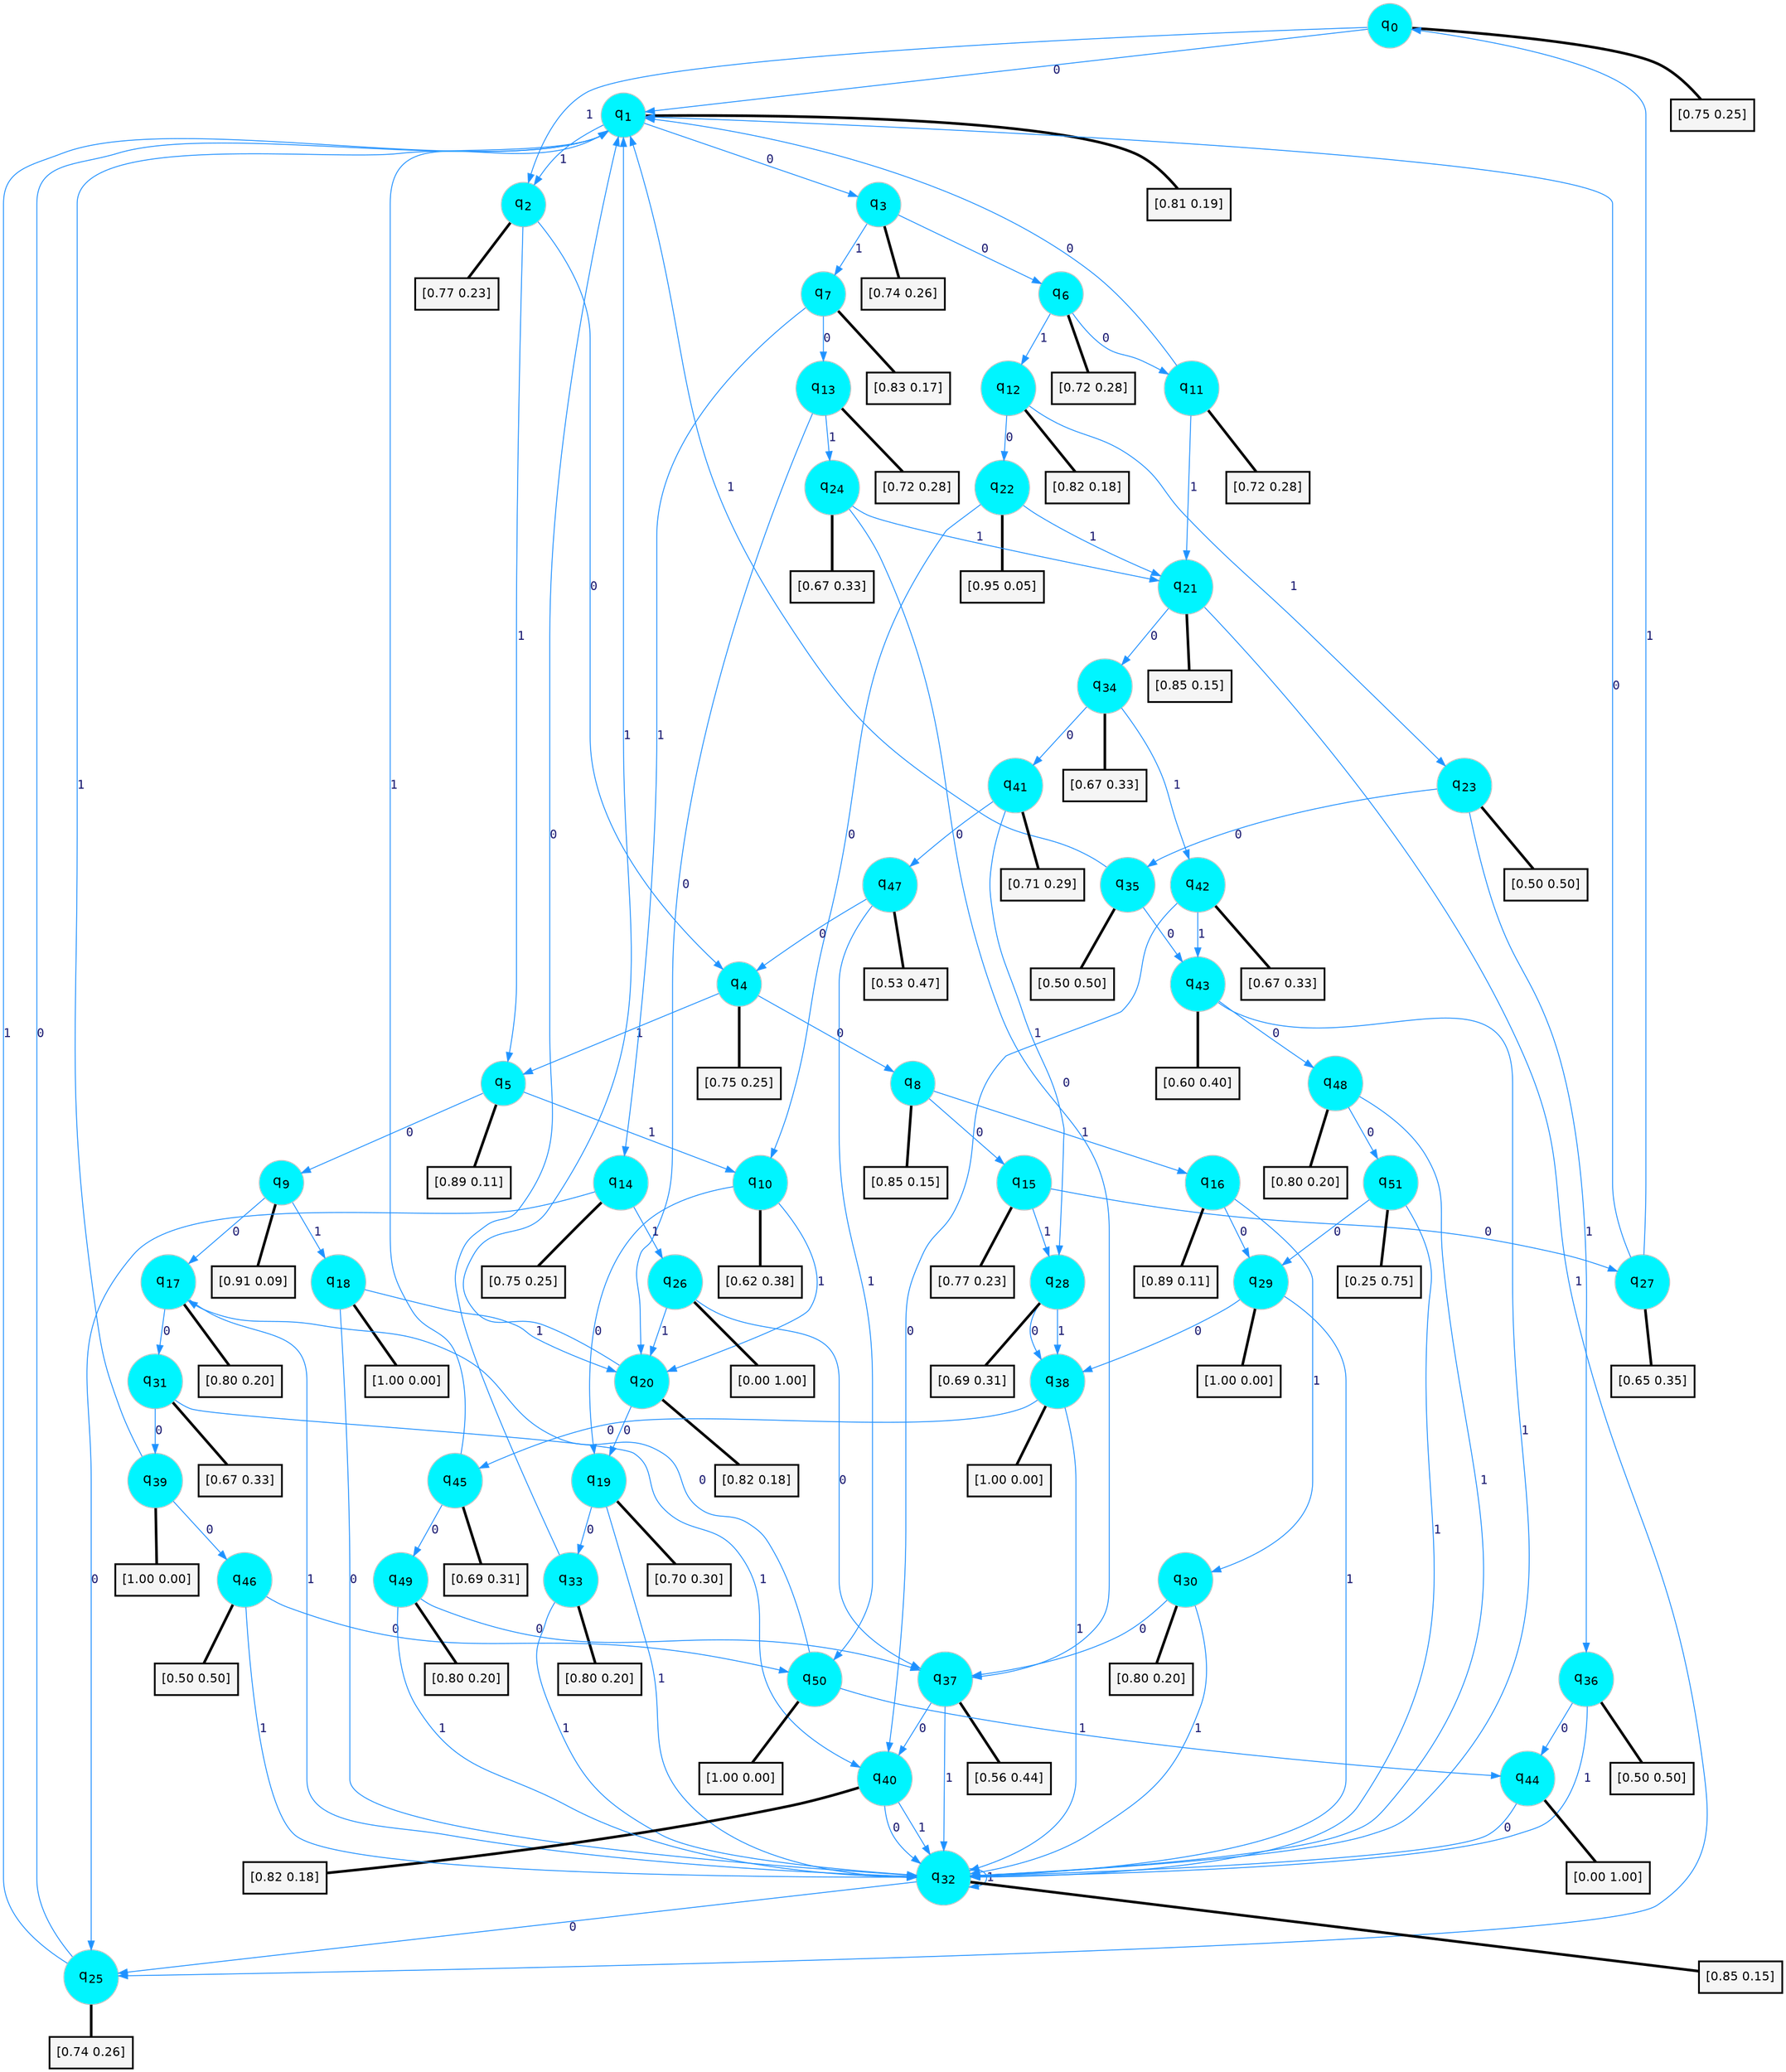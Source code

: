 digraph G {
graph [
bgcolor=transparent, dpi=300, rankdir=TD, size="40,25"];
node [
color=gray, fillcolor=turquoise1, fontcolor=black, fontname=Helvetica, fontsize=16, fontweight=bold, shape=circle, style=filled];
edge [
arrowsize=1, color=dodgerblue1, fontcolor=midnightblue, fontname=courier, fontweight=bold, penwidth=1, style=solid, weight=20];
0[label=<q<SUB>0</SUB>>];
1[label=<q<SUB>1</SUB>>];
2[label=<q<SUB>2</SUB>>];
3[label=<q<SUB>3</SUB>>];
4[label=<q<SUB>4</SUB>>];
5[label=<q<SUB>5</SUB>>];
6[label=<q<SUB>6</SUB>>];
7[label=<q<SUB>7</SUB>>];
8[label=<q<SUB>8</SUB>>];
9[label=<q<SUB>9</SUB>>];
10[label=<q<SUB>10</SUB>>];
11[label=<q<SUB>11</SUB>>];
12[label=<q<SUB>12</SUB>>];
13[label=<q<SUB>13</SUB>>];
14[label=<q<SUB>14</SUB>>];
15[label=<q<SUB>15</SUB>>];
16[label=<q<SUB>16</SUB>>];
17[label=<q<SUB>17</SUB>>];
18[label=<q<SUB>18</SUB>>];
19[label=<q<SUB>19</SUB>>];
20[label=<q<SUB>20</SUB>>];
21[label=<q<SUB>21</SUB>>];
22[label=<q<SUB>22</SUB>>];
23[label=<q<SUB>23</SUB>>];
24[label=<q<SUB>24</SUB>>];
25[label=<q<SUB>25</SUB>>];
26[label=<q<SUB>26</SUB>>];
27[label=<q<SUB>27</SUB>>];
28[label=<q<SUB>28</SUB>>];
29[label=<q<SUB>29</SUB>>];
30[label=<q<SUB>30</SUB>>];
31[label=<q<SUB>31</SUB>>];
32[label=<q<SUB>32</SUB>>];
33[label=<q<SUB>33</SUB>>];
34[label=<q<SUB>34</SUB>>];
35[label=<q<SUB>35</SUB>>];
36[label=<q<SUB>36</SUB>>];
37[label=<q<SUB>37</SUB>>];
38[label=<q<SUB>38</SUB>>];
39[label=<q<SUB>39</SUB>>];
40[label=<q<SUB>40</SUB>>];
41[label=<q<SUB>41</SUB>>];
42[label=<q<SUB>42</SUB>>];
43[label=<q<SUB>43</SUB>>];
44[label=<q<SUB>44</SUB>>];
45[label=<q<SUB>45</SUB>>];
46[label=<q<SUB>46</SUB>>];
47[label=<q<SUB>47</SUB>>];
48[label=<q<SUB>48</SUB>>];
49[label=<q<SUB>49</SUB>>];
50[label=<q<SUB>50</SUB>>];
51[label=<q<SUB>51</SUB>>];
52[label="[0.75 0.25]", shape=box,fontcolor=black, fontname=Helvetica, fontsize=14, penwidth=2, fillcolor=whitesmoke,color=black];
53[label="[0.81 0.19]", shape=box,fontcolor=black, fontname=Helvetica, fontsize=14, penwidth=2, fillcolor=whitesmoke,color=black];
54[label="[0.77 0.23]", shape=box,fontcolor=black, fontname=Helvetica, fontsize=14, penwidth=2, fillcolor=whitesmoke,color=black];
55[label="[0.74 0.26]", shape=box,fontcolor=black, fontname=Helvetica, fontsize=14, penwidth=2, fillcolor=whitesmoke,color=black];
56[label="[0.75 0.25]", shape=box,fontcolor=black, fontname=Helvetica, fontsize=14, penwidth=2, fillcolor=whitesmoke,color=black];
57[label="[0.89 0.11]", shape=box,fontcolor=black, fontname=Helvetica, fontsize=14, penwidth=2, fillcolor=whitesmoke,color=black];
58[label="[0.72 0.28]", shape=box,fontcolor=black, fontname=Helvetica, fontsize=14, penwidth=2, fillcolor=whitesmoke,color=black];
59[label="[0.83 0.17]", shape=box,fontcolor=black, fontname=Helvetica, fontsize=14, penwidth=2, fillcolor=whitesmoke,color=black];
60[label="[0.85 0.15]", shape=box,fontcolor=black, fontname=Helvetica, fontsize=14, penwidth=2, fillcolor=whitesmoke,color=black];
61[label="[0.91 0.09]", shape=box,fontcolor=black, fontname=Helvetica, fontsize=14, penwidth=2, fillcolor=whitesmoke,color=black];
62[label="[0.62 0.38]", shape=box,fontcolor=black, fontname=Helvetica, fontsize=14, penwidth=2, fillcolor=whitesmoke,color=black];
63[label="[0.72 0.28]", shape=box,fontcolor=black, fontname=Helvetica, fontsize=14, penwidth=2, fillcolor=whitesmoke,color=black];
64[label="[0.82 0.18]", shape=box,fontcolor=black, fontname=Helvetica, fontsize=14, penwidth=2, fillcolor=whitesmoke,color=black];
65[label="[0.72 0.28]", shape=box,fontcolor=black, fontname=Helvetica, fontsize=14, penwidth=2, fillcolor=whitesmoke,color=black];
66[label="[0.75 0.25]", shape=box,fontcolor=black, fontname=Helvetica, fontsize=14, penwidth=2, fillcolor=whitesmoke,color=black];
67[label="[0.77 0.23]", shape=box,fontcolor=black, fontname=Helvetica, fontsize=14, penwidth=2, fillcolor=whitesmoke,color=black];
68[label="[0.89 0.11]", shape=box,fontcolor=black, fontname=Helvetica, fontsize=14, penwidth=2, fillcolor=whitesmoke,color=black];
69[label="[0.80 0.20]", shape=box,fontcolor=black, fontname=Helvetica, fontsize=14, penwidth=2, fillcolor=whitesmoke,color=black];
70[label="[1.00 0.00]", shape=box,fontcolor=black, fontname=Helvetica, fontsize=14, penwidth=2, fillcolor=whitesmoke,color=black];
71[label="[0.70 0.30]", shape=box,fontcolor=black, fontname=Helvetica, fontsize=14, penwidth=2, fillcolor=whitesmoke,color=black];
72[label="[0.82 0.18]", shape=box,fontcolor=black, fontname=Helvetica, fontsize=14, penwidth=2, fillcolor=whitesmoke,color=black];
73[label="[0.85 0.15]", shape=box,fontcolor=black, fontname=Helvetica, fontsize=14, penwidth=2, fillcolor=whitesmoke,color=black];
74[label="[0.95 0.05]", shape=box,fontcolor=black, fontname=Helvetica, fontsize=14, penwidth=2, fillcolor=whitesmoke,color=black];
75[label="[0.50 0.50]", shape=box,fontcolor=black, fontname=Helvetica, fontsize=14, penwidth=2, fillcolor=whitesmoke,color=black];
76[label="[0.67 0.33]", shape=box,fontcolor=black, fontname=Helvetica, fontsize=14, penwidth=2, fillcolor=whitesmoke,color=black];
77[label="[0.74 0.26]", shape=box,fontcolor=black, fontname=Helvetica, fontsize=14, penwidth=2, fillcolor=whitesmoke,color=black];
78[label="[0.00 1.00]", shape=box,fontcolor=black, fontname=Helvetica, fontsize=14, penwidth=2, fillcolor=whitesmoke,color=black];
79[label="[0.65 0.35]", shape=box,fontcolor=black, fontname=Helvetica, fontsize=14, penwidth=2, fillcolor=whitesmoke,color=black];
80[label="[0.69 0.31]", shape=box,fontcolor=black, fontname=Helvetica, fontsize=14, penwidth=2, fillcolor=whitesmoke,color=black];
81[label="[1.00 0.00]", shape=box,fontcolor=black, fontname=Helvetica, fontsize=14, penwidth=2, fillcolor=whitesmoke,color=black];
82[label="[0.80 0.20]", shape=box,fontcolor=black, fontname=Helvetica, fontsize=14, penwidth=2, fillcolor=whitesmoke,color=black];
83[label="[0.67 0.33]", shape=box,fontcolor=black, fontname=Helvetica, fontsize=14, penwidth=2, fillcolor=whitesmoke,color=black];
84[label="[0.85 0.15]", shape=box,fontcolor=black, fontname=Helvetica, fontsize=14, penwidth=2, fillcolor=whitesmoke,color=black];
85[label="[0.80 0.20]", shape=box,fontcolor=black, fontname=Helvetica, fontsize=14, penwidth=2, fillcolor=whitesmoke,color=black];
86[label="[0.67 0.33]", shape=box,fontcolor=black, fontname=Helvetica, fontsize=14, penwidth=2, fillcolor=whitesmoke,color=black];
87[label="[0.50 0.50]", shape=box,fontcolor=black, fontname=Helvetica, fontsize=14, penwidth=2, fillcolor=whitesmoke,color=black];
88[label="[0.50 0.50]", shape=box,fontcolor=black, fontname=Helvetica, fontsize=14, penwidth=2, fillcolor=whitesmoke,color=black];
89[label="[0.56 0.44]", shape=box,fontcolor=black, fontname=Helvetica, fontsize=14, penwidth=2, fillcolor=whitesmoke,color=black];
90[label="[1.00 0.00]", shape=box,fontcolor=black, fontname=Helvetica, fontsize=14, penwidth=2, fillcolor=whitesmoke,color=black];
91[label="[1.00 0.00]", shape=box,fontcolor=black, fontname=Helvetica, fontsize=14, penwidth=2, fillcolor=whitesmoke,color=black];
92[label="[0.82 0.18]", shape=box,fontcolor=black, fontname=Helvetica, fontsize=14, penwidth=2, fillcolor=whitesmoke,color=black];
93[label="[0.71 0.29]", shape=box,fontcolor=black, fontname=Helvetica, fontsize=14, penwidth=2, fillcolor=whitesmoke,color=black];
94[label="[0.67 0.33]", shape=box,fontcolor=black, fontname=Helvetica, fontsize=14, penwidth=2, fillcolor=whitesmoke,color=black];
95[label="[0.60 0.40]", shape=box,fontcolor=black, fontname=Helvetica, fontsize=14, penwidth=2, fillcolor=whitesmoke,color=black];
96[label="[0.00 1.00]", shape=box,fontcolor=black, fontname=Helvetica, fontsize=14, penwidth=2, fillcolor=whitesmoke,color=black];
97[label="[0.69 0.31]", shape=box,fontcolor=black, fontname=Helvetica, fontsize=14, penwidth=2, fillcolor=whitesmoke,color=black];
98[label="[0.50 0.50]", shape=box,fontcolor=black, fontname=Helvetica, fontsize=14, penwidth=2, fillcolor=whitesmoke,color=black];
99[label="[0.53 0.47]", shape=box,fontcolor=black, fontname=Helvetica, fontsize=14, penwidth=2, fillcolor=whitesmoke,color=black];
100[label="[0.80 0.20]", shape=box,fontcolor=black, fontname=Helvetica, fontsize=14, penwidth=2, fillcolor=whitesmoke,color=black];
101[label="[0.80 0.20]", shape=box,fontcolor=black, fontname=Helvetica, fontsize=14, penwidth=2, fillcolor=whitesmoke,color=black];
102[label="[1.00 0.00]", shape=box,fontcolor=black, fontname=Helvetica, fontsize=14, penwidth=2, fillcolor=whitesmoke,color=black];
103[label="[0.25 0.75]", shape=box,fontcolor=black, fontname=Helvetica, fontsize=14, penwidth=2, fillcolor=whitesmoke,color=black];
0->1 [label=0];
0->2 [label=1];
0->52 [arrowhead=none, penwidth=3,color=black];
1->3 [label=0];
1->2 [label=1];
1->53 [arrowhead=none, penwidth=3,color=black];
2->4 [label=0];
2->5 [label=1];
2->54 [arrowhead=none, penwidth=3,color=black];
3->6 [label=0];
3->7 [label=1];
3->55 [arrowhead=none, penwidth=3,color=black];
4->8 [label=0];
4->5 [label=1];
4->56 [arrowhead=none, penwidth=3,color=black];
5->9 [label=0];
5->10 [label=1];
5->57 [arrowhead=none, penwidth=3,color=black];
6->11 [label=0];
6->12 [label=1];
6->58 [arrowhead=none, penwidth=3,color=black];
7->13 [label=0];
7->14 [label=1];
7->59 [arrowhead=none, penwidth=3,color=black];
8->15 [label=0];
8->16 [label=1];
8->60 [arrowhead=none, penwidth=3,color=black];
9->17 [label=0];
9->18 [label=1];
9->61 [arrowhead=none, penwidth=3,color=black];
10->19 [label=0];
10->20 [label=1];
10->62 [arrowhead=none, penwidth=3,color=black];
11->1 [label=0];
11->21 [label=1];
11->63 [arrowhead=none, penwidth=3,color=black];
12->22 [label=0];
12->23 [label=1];
12->64 [arrowhead=none, penwidth=3,color=black];
13->20 [label=0];
13->24 [label=1];
13->65 [arrowhead=none, penwidth=3,color=black];
14->25 [label=0];
14->26 [label=1];
14->66 [arrowhead=none, penwidth=3,color=black];
15->27 [label=0];
15->28 [label=1];
15->67 [arrowhead=none, penwidth=3,color=black];
16->29 [label=0];
16->30 [label=1];
16->68 [arrowhead=none, penwidth=3,color=black];
17->31 [label=0];
17->32 [label=1];
17->69 [arrowhead=none, penwidth=3,color=black];
18->32 [label=0];
18->20 [label=1];
18->70 [arrowhead=none, penwidth=3,color=black];
19->33 [label=0];
19->32 [label=1];
19->71 [arrowhead=none, penwidth=3,color=black];
20->19 [label=0];
20->1 [label=1];
20->72 [arrowhead=none, penwidth=3,color=black];
21->34 [label=0];
21->25 [label=1];
21->73 [arrowhead=none, penwidth=3,color=black];
22->10 [label=0];
22->21 [label=1];
22->74 [arrowhead=none, penwidth=3,color=black];
23->35 [label=0];
23->36 [label=1];
23->75 [arrowhead=none, penwidth=3,color=black];
24->37 [label=0];
24->21 [label=1];
24->76 [arrowhead=none, penwidth=3,color=black];
25->1 [label=0];
25->1 [label=1];
25->77 [arrowhead=none, penwidth=3,color=black];
26->37 [label=0];
26->20 [label=1];
26->78 [arrowhead=none, penwidth=3,color=black];
27->1 [label=0];
27->0 [label=1];
27->79 [arrowhead=none, penwidth=3,color=black];
28->38 [label=0];
28->38 [label=1];
28->80 [arrowhead=none, penwidth=3,color=black];
29->38 [label=0];
29->32 [label=1];
29->81 [arrowhead=none, penwidth=3,color=black];
30->37 [label=0];
30->32 [label=1];
30->82 [arrowhead=none, penwidth=3,color=black];
31->39 [label=0];
31->40 [label=1];
31->83 [arrowhead=none, penwidth=3,color=black];
32->25 [label=0];
32->32 [label=1];
32->84 [arrowhead=none, penwidth=3,color=black];
33->1 [label=0];
33->32 [label=1];
33->85 [arrowhead=none, penwidth=3,color=black];
34->41 [label=0];
34->42 [label=1];
34->86 [arrowhead=none, penwidth=3,color=black];
35->43 [label=0];
35->1 [label=1];
35->87 [arrowhead=none, penwidth=3,color=black];
36->44 [label=0];
36->32 [label=1];
36->88 [arrowhead=none, penwidth=3,color=black];
37->40 [label=0];
37->32 [label=1];
37->89 [arrowhead=none, penwidth=3,color=black];
38->45 [label=0];
38->32 [label=1];
38->90 [arrowhead=none, penwidth=3,color=black];
39->46 [label=0];
39->1 [label=1];
39->91 [arrowhead=none, penwidth=3,color=black];
40->32 [label=0];
40->32 [label=1];
40->92 [arrowhead=none, penwidth=3,color=black];
41->47 [label=0];
41->28 [label=1];
41->93 [arrowhead=none, penwidth=3,color=black];
42->40 [label=0];
42->43 [label=1];
42->94 [arrowhead=none, penwidth=3,color=black];
43->48 [label=0];
43->32 [label=1];
43->95 [arrowhead=none, penwidth=3,color=black];
44->32 [label=0];
44->96 [arrowhead=none, penwidth=3,color=black];
45->49 [label=0];
45->1 [label=1];
45->97 [arrowhead=none, penwidth=3,color=black];
46->50 [label=0];
46->32 [label=1];
46->98 [arrowhead=none, penwidth=3,color=black];
47->4 [label=0];
47->50 [label=1];
47->99 [arrowhead=none, penwidth=3,color=black];
48->51 [label=0];
48->32 [label=1];
48->100 [arrowhead=none, penwidth=3,color=black];
49->37 [label=0];
49->32 [label=1];
49->101 [arrowhead=none, penwidth=3,color=black];
50->17 [label=0];
50->44 [label=1];
50->102 [arrowhead=none, penwidth=3,color=black];
51->29 [label=0];
51->32 [label=1];
51->103 [arrowhead=none, penwidth=3,color=black];
}
